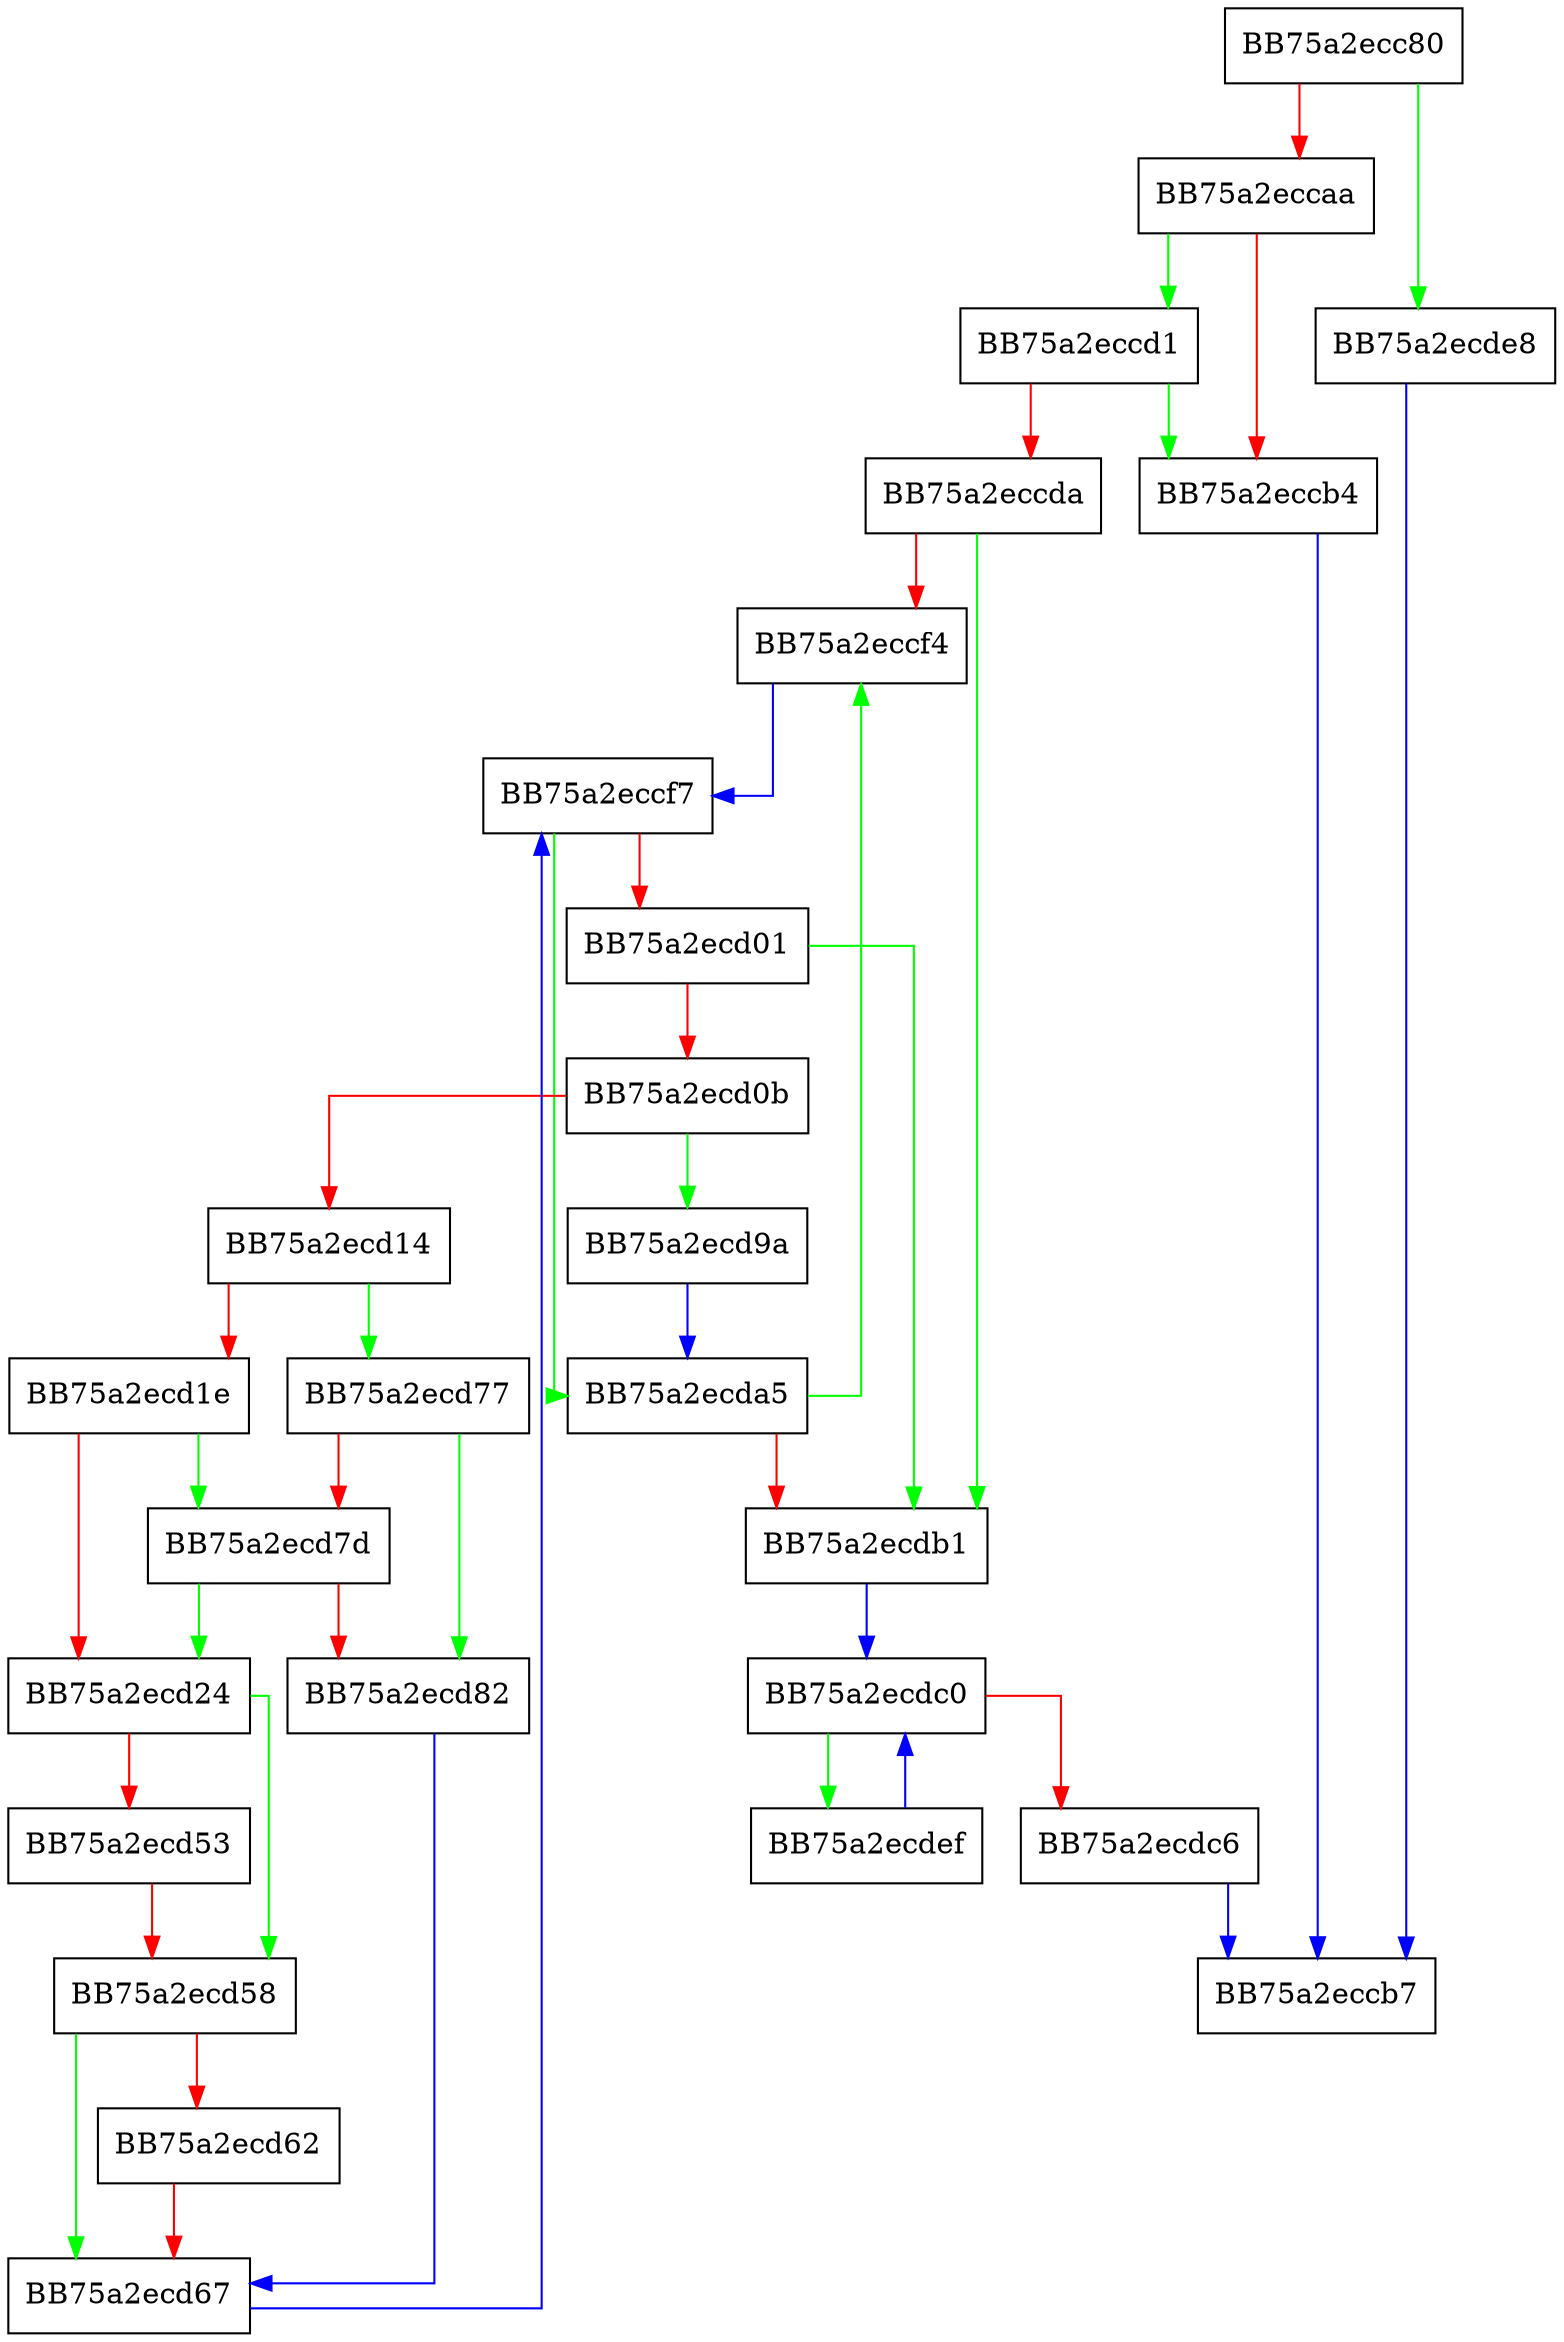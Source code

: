 digraph linearize {
  node [shape="box"];
  graph [splines=ortho];
  BB75a2ecc80 -> BB75a2ecde8 [color="green"];
  BB75a2ecc80 -> BB75a2eccaa [color="red"];
  BB75a2eccaa -> BB75a2eccd1 [color="green"];
  BB75a2eccaa -> BB75a2eccb4 [color="red"];
  BB75a2eccb4 -> BB75a2eccb7 [color="blue"];
  BB75a2eccd1 -> BB75a2eccb4 [color="green"];
  BB75a2eccd1 -> BB75a2eccda [color="red"];
  BB75a2eccda -> BB75a2ecdb1 [color="green"];
  BB75a2eccda -> BB75a2eccf4 [color="red"];
  BB75a2eccf4 -> BB75a2eccf7 [color="blue"];
  BB75a2eccf7 -> BB75a2ecda5 [color="green"];
  BB75a2eccf7 -> BB75a2ecd01 [color="red"];
  BB75a2ecd01 -> BB75a2ecdb1 [color="green"];
  BB75a2ecd01 -> BB75a2ecd0b [color="red"];
  BB75a2ecd0b -> BB75a2ecd9a [color="green"];
  BB75a2ecd0b -> BB75a2ecd14 [color="red"];
  BB75a2ecd14 -> BB75a2ecd77 [color="green"];
  BB75a2ecd14 -> BB75a2ecd1e [color="red"];
  BB75a2ecd1e -> BB75a2ecd7d [color="green"];
  BB75a2ecd1e -> BB75a2ecd24 [color="red"];
  BB75a2ecd24 -> BB75a2ecd58 [color="green"];
  BB75a2ecd24 -> BB75a2ecd53 [color="red"];
  BB75a2ecd53 -> BB75a2ecd58 [color="red"];
  BB75a2ecd58 -> BB75a2ecd67 [color="green"];
  BB75a2ecd58 -> BB75a2ecd62 [color="red"];
  BB75a2ecd62 -> BB75a2ecd67 [color="red"];
  BB75a2ecd67 -> BB75a2eccf7 [color="blue"];
  BB75a2ecd77 -> BB75a2ecd82 [color="green"];
  BB75a2ecd77 -> BB75a2ecd7d [color="red"];
  BB75a2ecd7d -> BB75a2ecd24 [color="green"];
  BB75a2ecd7d -> BB75a2ecd82 [color="red"];
  BB75a2ecd82 -> BB75a2ecd67 [color="blue"];
  BB75a2ecd9a -> BB75a2ecda5 [color="blue"];
  BB75a2ecda5 -> BB75a2eccf4 [color="green"];
  BB75a2ecda5 -> BB75a2ecdb1 [color="red"];
  BB75a2ecdb1 -> BB75a2ecdc0 [color="blue"];
  BB75a2ecdc0 -> BB75a2ecdef [color="green"];
  BB75a2ecdc0 -> BB75a2ecdc6 [color="red"];
  BB75a2ecdc6 -> BB75a2eccb7 [color="blue"];
  BB75a2ecde8 -> BB75a2eccb7 [color="blue"];
  BB75a2ecdef -> BB75a2ecdc0 [color="blue"];
}